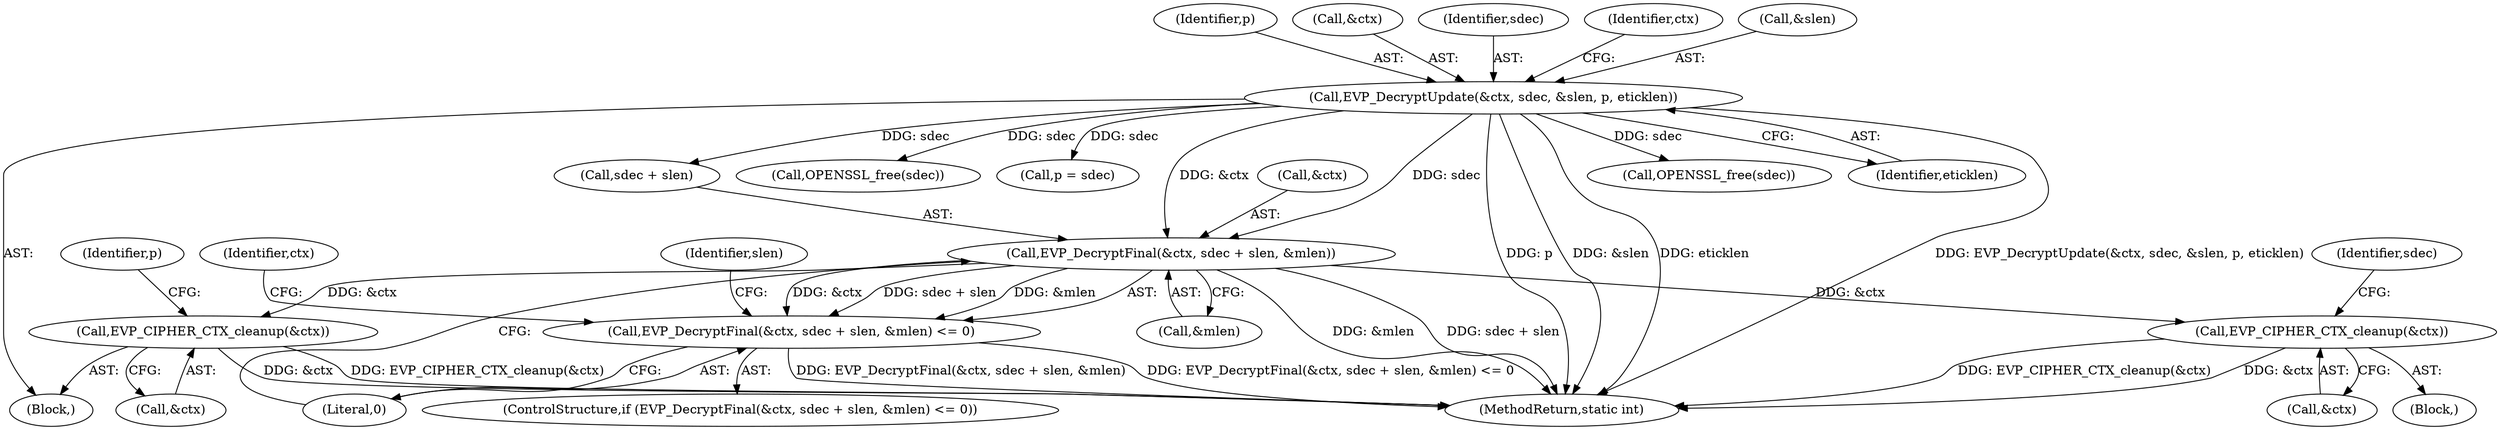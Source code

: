 digraph "0_openssl_7fd4ce6a997be5f5c9e744ac527725c2850de203@API" {
"1000294" [label="(Call,EVP_DecryptFinal(&ctx, sdec + slen, &mlen))"];
"1000284" [label="(Call,EVP_DecryptUpdate(&ctx, sdec, &slen, p, eticklen))"];
"1000293" [label="(Call,EVP_DecryptFinal(&ctx, sdec + slen, &mlen) <= 0)"];
"1000304" [label="(Call,EVP_CIPHER_CTX_cleanup(&ctx))"];
"1000314" [label="(Call,EVP_CIPHER_CTX_cleanup(&ctx))"];
"1000290" [label="(Identifier,p)"];
"1000300" [label="(Call,&mlen)"];
"1000302" [label="(Literal,0)"];
"1000327" [label="(Call,OPENSSL_free(sdec))"];
"1000317" [label="(Call,p = sdec)"];
"1000285" [label="(Call,&ctx)"];
"1000287" [label="(Identifier,sdec)"];
"1000303" [label="(Block,)"];
"1000315" [label="(Call,&ctx)"];
"1000304" [label="(Call,EVP_CIPHER_CTX_cleanup(&ctx))"];
"1000284" [label="(Call,EVP_DecryptUpdate(&ctx, sdec, &slen, p, eticklen))"];
"1000296" [label="(Identifier,ctx)"];
"1000295" [label="(Call,&ctx)"];
"1000306" [label="(Identifier,ctx)"];
"1000305" [label="(Call,&ctx)"];
"1000318" [label="(Identifier,p)"];
"1000288" [label="(Call,&slen)"];
"1000116" [label="(Block,)"];
"1000297" [label="(Call,sdec + slen)"];
"1000294" [label="(Call,EVP_DecryptFinal(&ctx, sdec + slen, &mlen))"];
"1000293" [label="(Call,EVP_DecryptFinal(&ctx, sdec + slen, &mlen) <= 0)"];
"1000292" [label="(ControlStructure,if (EVP_DecryptFinal(&ctx, sdec + slen, &mlen) <= 0))"];
"1000312" [label="(Identifier,slen)"];
"1000359" [label="(MethodReturn,static int)"];
"1000314" [label="(Call,EVP_CIPHER_CTX_cleanup(&ctx))"];
"1000308" [label="(Identifier,sdec)"];
"1000307" [label="(Call,OPENSSL_free(sdec))"];
"1000291" [label="(Identifier,eticklen)"];
"1000294" -> "1000293"  [label="AST: "];
"1000294" -> "1000300"  [label="CFG: "];
"1000295" -> "1000294"  [label="AST: "];
"1000297" -> "1000294"  [label="AST: "];
"1000300" -> "1000294"  [label="AST: "];
"1000302" -> "1000294"  [label="CFG: "];
"1000294" -> "1000359"  [label="DDG: &mlen"];
"1000294" -> "1000359"  [label="DDG: sdec + slen"];
"1000294" -> "1000293"  [label="DDG: &ctx"];
"1000294" -> "1000293"  [label="DDG: sdec + slen"];
"1000294" -> "1000293"  [label="DDG: &mlen"];
"1000284" -> "1000294"  [label="DDG: &ctx"];
"1000284" -> "1000294"  [label="DDG: sdec"];
"1000294" -> "1000304"  [label="DDG: &ctx"];
"1000294" -> "1000314"  [label="DDG: &ctx"];
"1000284" -> "1000116"  [label="AST: "];
"1000284" -> "1000291"  [label="CFG: "];
"1000285" -> "1000284"  [label="AST: "];
"1000287" -> "1000284"  [label="AST: "];
"1000288" -> "1000284"  [label="AST: "];
"1000290" -> "1000284"  [label="AST: "];
"1000291" -> "1000284"  [label="AST: "];
"1000296" -> "1000284"  [label="CFG: "];
"1000284" -> "1000359"  [label="DDG: eticklen"];
"1000284" -> "1000359"  [label="DDG: EVP_DecryptUpdate(&ctx, sdec, &slen, p, eticklen)"];
"1000284" -> "1000359"  [label="DDG: p"];
"1000284" -> "1000359"  [label="DDG: &slen"];
"1000284" -> "1000297"  [label="DDG: sdec"];
"1000284" -> "1000307"  [label="DDG: sdec"];
"1000284" -> "1000317"  [label="DDG: sdec"];
"1000284" -> "1000327"  [label="DDG: sdec"];
"1000293" -> "1000292"  [label="AST: "];
"1000293" -> "1000302"  [label="CFG: "];
"1000302" -> "1000293"  [label="AST: "];
"1000306" -> "1000293"  [label="CFG: "];
"1000312" -> "1000293"  [label="CFG: "];
"1000293" -> "1000359"  [label="DDG: EVP_DecryptFinal(&ctx, sdec + slen, &mlen)"];
"1000293" -> "1000359"  [label="DDG: EVP_DecryptFinal(&ctx, sdec + slen, &mlen) <= 0"];
"1000304" -> "1000303"  [label="AST: "];
"1000304" -> "1000305"  [label="CFG: "];
"1000305" -> "1000304"  [label="AST: "];
"1000308" -> "1000304"  [label="CFG: "];
"1000304" -> "1000359"  [label="DDG: EVP_CIPHER_CTX_cleanup(&ctx)"];
"1000304" -> "1000359"  [label="DDG: &ctx"];
"1000314" -> "1000116"  [label="AST: "];
"1000314" -> "1000315"  [label="CFG: "];
"1000315" -> "1000314"  [label="AST: "];
"1000318" -> "1000314"  [label="CFG: "];
"1000314" -> "1000359"  [label="DDG: &ctx"];
"1000314" -> "1000359"  [label="DDG: EVP_CIPHER_CTX_cleanup(&ctx)"];
}

